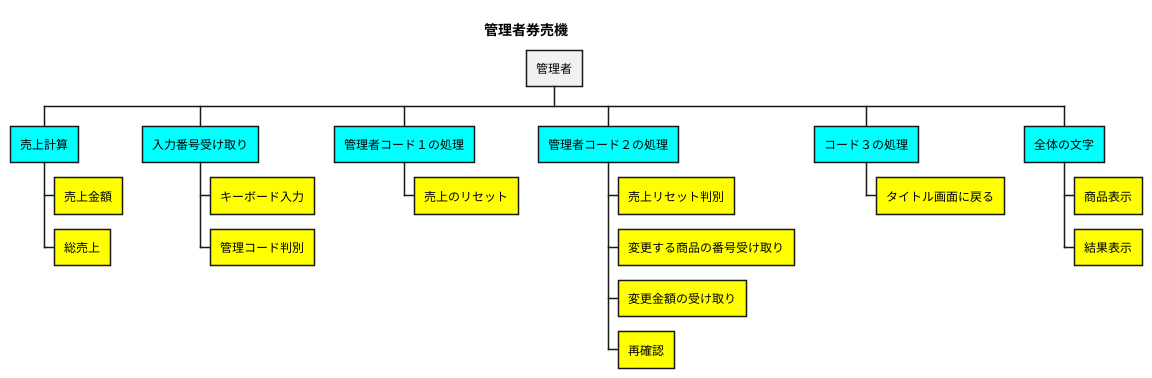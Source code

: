 @startwbs 券売機制作
title 管理者券売機
* 管理者
**[#Aqua] 売上計算
***[#Yellow] 売上金額
***[#Yellow]  総売上
**[#Aqua] 入力番号受け取り
***[#Yellow] キーボード入力
***[#Yellow] 管理コード判別
**[#Aqua] 管理者コード１の処理
***[#Yellow] 売上のリセット
**[#Aqua] 管理者コード２の処理
***[#Yellow] 売上リセット判別
***[#Yellow] 変更する商品の番号受け取り
***[#Yellow] 変更金額の受け取り
***[#Yellow] 再確認
**[#Aqua] コード３の処理
***[#Yellow] タイトル画面に戻る
**[#Aqua] 全体の文字
***[#Yellow] 商品表示
***[#Yellow] 結果表示
@endwbs

